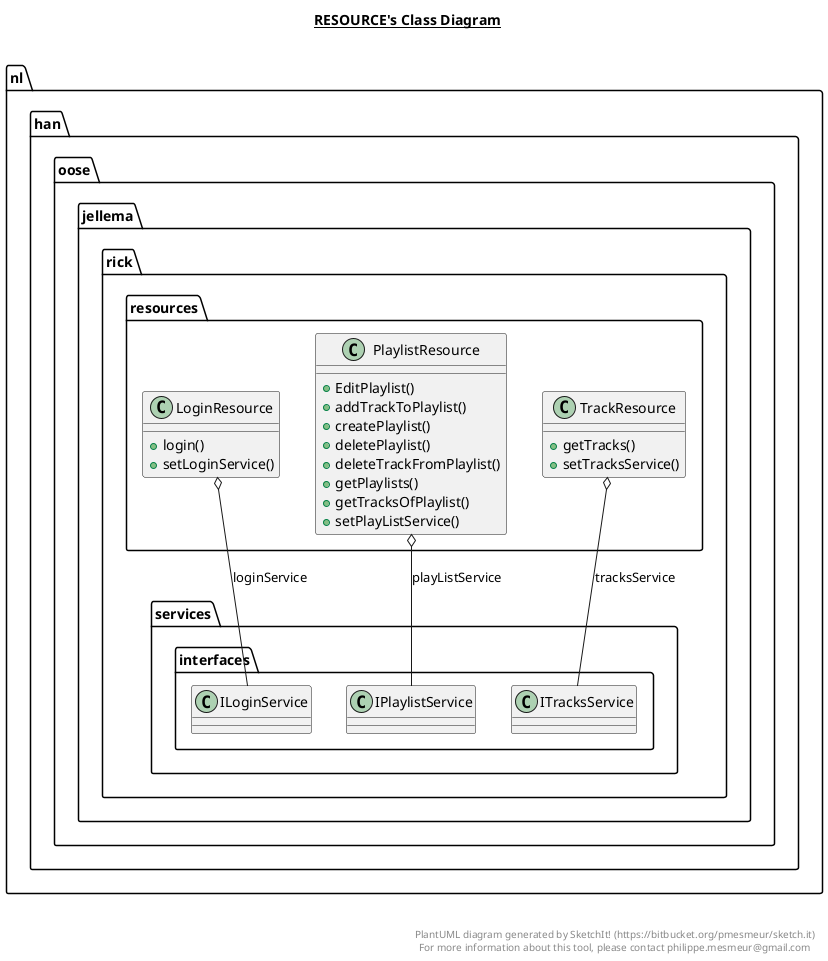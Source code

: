 @startuml

title __RESOURCE's Class Diagram__\n

  namespace nl.han.oose.jellema.rick.resources {
    class nl.han.oose.jellema.rick.resources.LoginResource {
        + login()
        + setLoginService()
    }
  }
  

  namespace nl.han.oose.jellema.rick.resources {
    class nl.han.oose.jellema.rick.resources.PlaylistResource {
        + EditPlaylist()
        + addTrackToPlaylist()
        + createPlaylist()
        + deletePlaylist()
        + deleteTrackFromPlaylist()
        + getPlaylists()
        + getTracksOfPlaylist()
        + setPlayListService()
    }
  }
  

  namespace nl.han.oose.jellema.rick.resources {
    class nl.han.oose.jellema.rick.resources.TrackResource {
        + getTracks()
        + setTracksService()
    }
  }
  

  nl.han.oose.jellema.rick.resources.LoginResource o-- nl.han.oose.jellema.rick.services.interfaces.ILoginService : loginService
  nl.han.oose.jellema.rick.resources.PlaylistResource o-- nl.han.oose.jellema.rick.services.interfaces.IPlaylistService : playListService
  nl.han.oose.jellema.rick.resources.TrackResource o-- nl.han.oose.jellema.rick.services.interfaces.ITracksService : tracksService


right footer


PlantUML diagram generated by SketchIt! (https://bitbucket.org/pmesmeur/sketch.it)
For more information about this tool, please contact philippe.mesmeur@gmail.com
endfooter

@enduml
